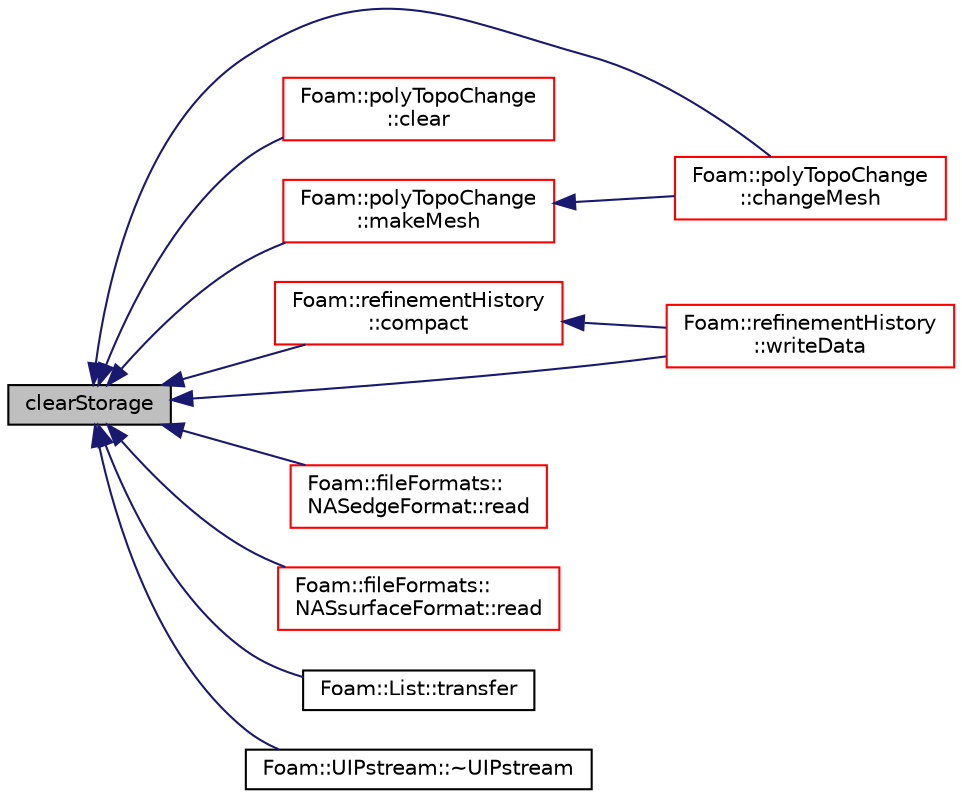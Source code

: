 digraph "clearStorage"
{
  bgcolor="transparent";
  edge [fontname="Helvetica",fontsize="10",labelfontname="Helvetica",labelfontsize="10"];
  node [fontname="Helvetica",fontsize="10",shape=record];
  rankdir="LR";
  Node1 [label="clearStorage",height=0.2,width=0.4,color="black", fillcolor="grey75", style="filled", fontcolor="black"];
  Node1 -> Node2 [dir="back",color="midnightblue",fontsize="10",style="solid",fontname="Helvetica"];
  Node2 [label="Foam::polyTopoChange\l::changeMesh",height=0.2,width=0.4,color="red",URL="$a01983.html#a1b105b13373ba9f1c7685f873b250cf2",tooltip="Inplace changes mesh without change of patches. "];
  Node1 -> Node3 [dir="back",color="midnightblue",fontsize="10",style="solid",fontname="Helvetica"];
  Node3 [label="Foam::polyTopoChange\l::clear",height=0.2,width=0.4,color="red",URL="$a01983.html#ac8bb3912a3ce86b15842e79d0b421204",tooltip="Clear all storage. "];
  Node1 -> Node4 [dir="back",color="midnightblue",fontsize="10",style="solid",fontname="Helvetica"];
  Node4 [label="Foam::refinementHistory\l::compact",height=0.2,width=0.4,color="red",URL="$a02172.html#a043cdfc194924194e381a986c229569e",tooltip="Compact splitCells_. Removes all freeSplitCells_ elements. "];
  Node4 -> Node5 [dir="back",color="midnightblue",fontsize="10",style="solid",fontname="Helvetica"];
  Node5 [label="Foam::refinementHistory\l::writeData",height=0.2,width=0.4,color="red",URL="$a02172.html#a2a3ea7b116b283507dc19bc8f4719c3d",tooltip="WriteData function required for regIOobject write operation. "];
  Node1 -> Node6 [dir="back",color="midnightblue",fontsize="10",style="solid",fontname="Helvetica"];
  Node6 [label="Foam::polyTopoChange\l::makeMesh",height=0.2,width=0.4,color="red",URL="$a01983.html#a53cd346c4116b75d2e9540d07c212149",tooltip="Create new mesh with old mesh patches. "];
  Node6 -> Node2 [dir="back",color="midnightblue",fontsize="10",style="solid",fontname="Helvetica"];
  Node1 -> Node7 [dir="back",color="midnightblue",fontsize="10",style="solid",fontname="Helvetica"];
  Node7 [label="Foam::fileFormats::\lNASedgeFormat::read",height=0.2,width=0.4,color="red",URL="$a01611.html#a464ebd67acbdff0014d4dae69e3ec4be",tooltip="Read from a file. "];
  Node1 -> Node8 [dir="back",color="midnightblue",fontsize="10",style="solid",fontname="Helvetica"];
  Node8 [label="Foam::fileFormats::\lNASsurfaceFormat::read",height=0.2,width=0.4,color="red",URL="$a01612.html#a464ebd67acbdff0014d4dae69e3ec4be",tooltip="Read from a file. "];
  Node1 -> Node9 [dir="back",color="midnightblue",fontsize="10",style="solid",fontname="Helvetica"];
  Node9 [label="Foam::List::transfer",height=0.2,width=0.4,color="black",URL="$a01397.html#a34794c2764b2d8c8a89cc382a070da2d",tooltip="Transfer the contents of the argument List into this list. "];
  Node1 -> Node5 [dir="back",color="midnightblue",fontsize="10",style="solid",fontname="Helvetica"];
  Node1 -> Node10 [dir="back",color="midnightblue",fontsize="10",style="solid",fontname="Helvetica"];
  Node10 [label="Foam::UIPstream::~UIPstream",height=0.2,width=0.4,color="black",URL="$a02848.html#a17a7ee4841c706feefb3043d692e3bcf",tooltip="Destructor. "];
}
